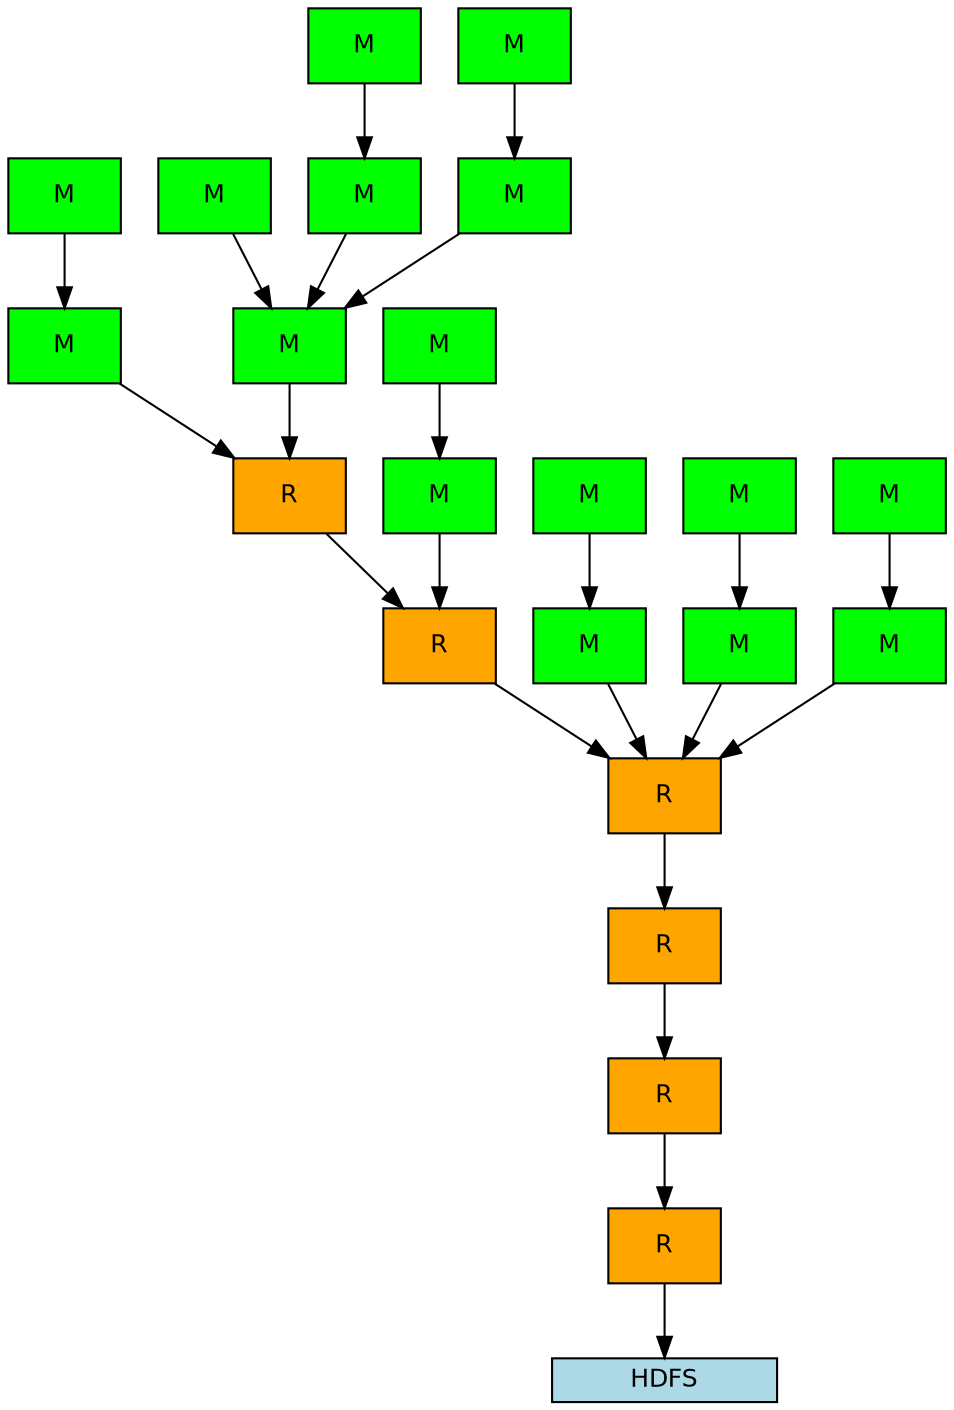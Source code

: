 digraph {
graph [ fontsize=24, fontname=Helvetica];
node [fontsize=12, fontname=Helvetica];
edge [fontsize=9, fontcolor=blue, fontname=Arial];

"Reducer_5" [ label = "R", shape="box", fillcolor="orange", style="filled" ];
"Reducer_3" [ label = "R", shape="box", fillcolor="orange", style="filled" ];
"Map_10_cd2" [ label = "M", shape = "box", fillcolor="green", style="filled" ];
"Map_1_web_sales" [ label = "M", shape = "box", fillcolor="green", style="filled" ];
"Map_8_web_page" [ label = "M", shape = "box", fillcolor="green", style="filled" ];
"Reducer_4" [ label = "R", shape="box", fillcolor="orange", style="filled" ];
"Reducer_6_out_Reducer_6" [ label = "R", shape = "box", fillcolor="orange", style="filled" ];
"Reducer_6" [ label = "R", shape="box", fillcolor="orange", style="filled" ];
"Map_11_customer_address" [ label = "M", shape = "box", fillcolor="green", style="filled" ];
"Reducer_2" [ label = "R", shape="box", fillcolor="orange", style="filled" ];
"Map_7" [ label = "M", shape="box", fillcolor="green", style="filled" ];
"Map_7_web_returns" [ label = "M", shape = "box", fillcolor="green", style="filled" ];
"Map_11" [ label = "M", shape="box", fillcolor="green", style="filled" ];
"Map_9_cd1" [ label = "M", shape = "box", fillcolor="green", style="filled" ];
"Map_10" [ label = "M", shape="box", fillcolor="green", style="filled" ];
"Map_9" [ label = "M", shape="box", fillcolor="green", style="filled" ];
"Map_1" [ label = "M", shape="box", fillcolor="green", style="filled" ];
"Map_13" [ label = "M", shape="box", fillcolor="green", style="filled" ];
"Map_8" [ label = "M", shape="box", fillcolor="green", style="filled" ];
"Map_12" [ label = "M", shape="box", fillcolor="green", style="filled" ];
"Map_12_date_dim" [ label = "M", shape = "box", fillcolor="green", style="filled" ];
"Map_13_reason" [ label = "M", shape = "box", fillcolor="green", style="filled" ];
"HDFS" [label="HDFS", shape="box", fillcolor="lightblue", style="filled", height=0.25, width=1.5];

"Reducer_5" -> "Reducer_6";
"Reducer_3" -> "Reducer_4";
"Map_10_cd2" -> "Map_10";
"Map_1_web_sales" -> "Map_1";
"Map_8_web_page" -> "Map_8";
"Reducer_4" -> "Reducer_5";
"Reducer_6" -> "Reducer_6_out_Reducer_6";
"Map_11_customer_address" -> "Map_11";
"Reducer_2" -> "Reducer_3";
"Map_7" -> "Map_1";
"Map_7_web_returns" -> "Map_7";
"Map_11" -> "Reducer_4";
"Map_9_cd1" -> "Map_9";
"Map_10" -> "Reducer_3";
"Map_9" -> "Reducer_2";
"Map_1" -> "Reducer_2";
"Map_13" -> "Reducer_4";
"Map_8" -> "Map_1";
"Map_12" -> "Reducer_4";
"Map_12_date_dim" -> "Map_12";
"Map_13_reason" -> "Map_13";
"Reducer_6_out_Reducer_6" -> "HDFS";
}

